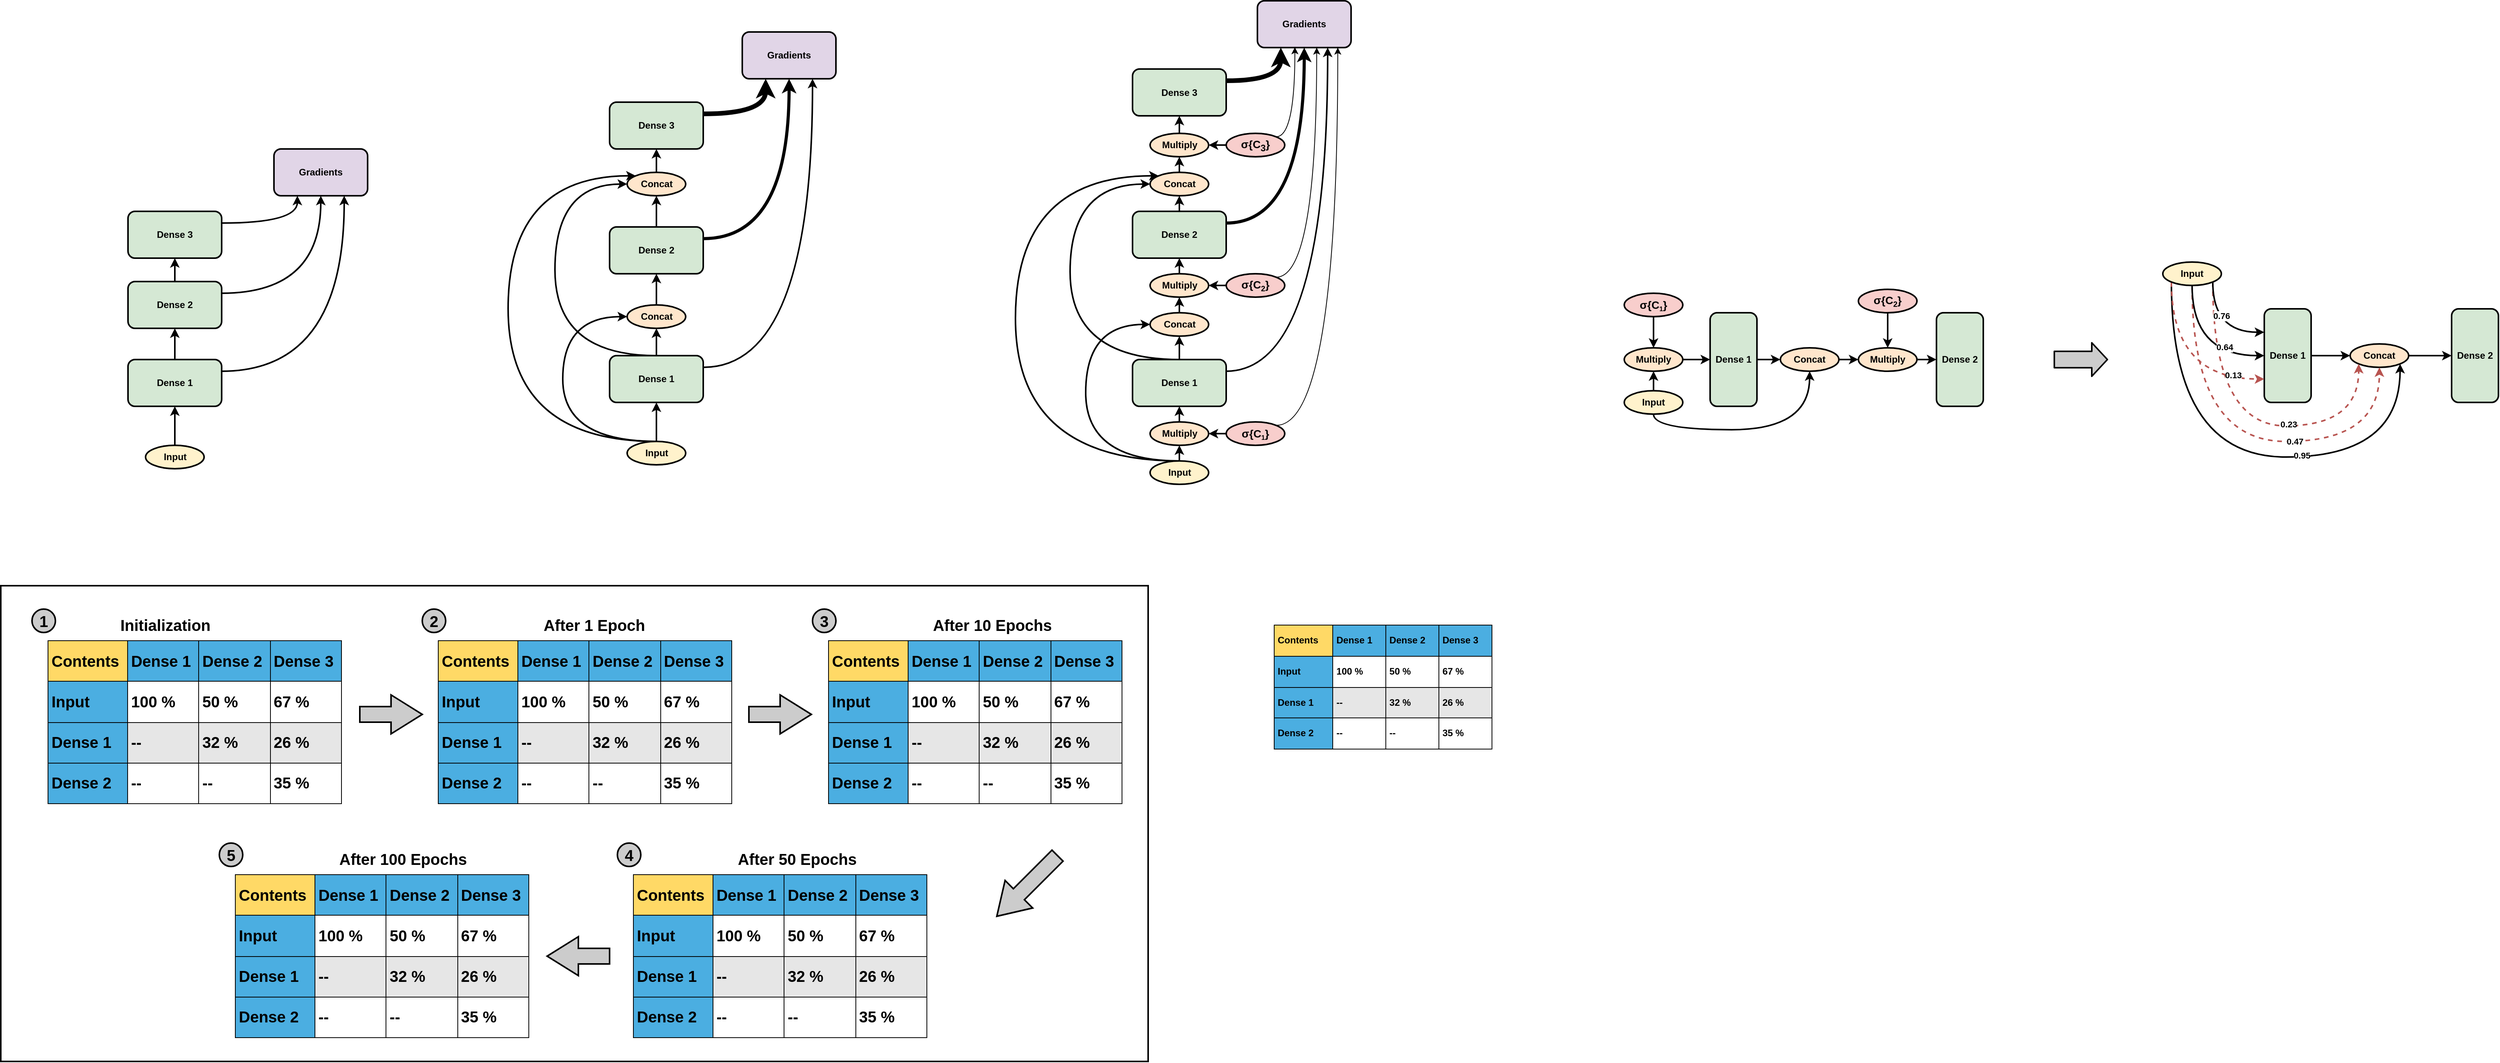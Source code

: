 <mxfile version="13.0.7" type="device"><diagram id="Zu1t4fiZo2HvuZtAeXP5" name="Page-1"><mxGraphModel dx="1426" dy="1963" grid="1" gridSize="10" guides="1" tooltips="1" connect="1" arrows="1" fold="1" page="1" pageScale="1" pageWidth="850" pageHeight="1100" math="0" shadow="0"><root><mxCell id="0"/><mxCell id="1" parent="0"/><mxCell id="BNvFCpqAx2rPoh1holLe-113" value="" style="rounded=0;whiteSpace=wrap;html=1;shadow=0;comic=0;strokeColor=#000000;strokeWidth=2;fillColor=none;" parent="1" vertex="1"><mxGeometry x="120" y="670" width="1470" height="610" as="geometry"/></mxCell><mxCell id="BNvFCpqAx2rPoh1holLe-117" value="" style="rounded=0;whiteSpace=wrap;html=1;shadow=0;comic=0;strokeColor=#FFFFFF;strokeWidth=2;fillColor=none;" parent="1" vertex="1"><mxGeometry x="1740" y="710" width="300" height="180" as="geometry"/></mxCell><mxCell id="BNvFCpqAx2rPoh1holLe-5" style="edgeStyle=orthogonalEdgeStyle;rounded=0;orthogonalLoop=1;jettySize=auto;html=1;exitX=0.5;exitY=0;exitDx=0;exitDy=0;entryX=0.5;entryY=1;entryDx=0;entryDy=0;fontStyle=1;strokeColor=#000000;strokeWidth=2;" parent="1" source="BNvFCpqAx2rPoh1holLe-1" target="BNvFCpqAx2rPoh1holLe-2" edge="1"><mxGeometry relative="1" as="geometry"/></mxCell><mxCell id="BNvFCpqAx2rPoh1holLe-1" value="Input" style="ellipse;whiteSpace=wrap;html=1;fillColor=#fff2cc;strokeColor=#000000;fontStyle=1;strokeWidth=2;" parent="1" vertex="1"><mxGeometry x="305.5" y="490" width="75" height="30" as="geometry"/></mxCell><mxCell id="BNvFCpqAx2rPoh1holLe-6" style="edgeStyle=orthogonalEdgeStyle;rounded=0;orthogonalLoop=1;jettySize=auto;html=1;exitX=0.5;exitY=0;exitDx=0;exitDy=0;fontStyle=1;strokeColor=#000000;strokeWidth=2;" parent="1" source="BNvFCpqAx2rPoh1holLe-2" target="BNvFCpqAx2rPoh1holLe-3" edge="1"><mxGeometry relative="1" as="geometry"/></mxCell><mxCell id="BNvFCpqAx2rPoh1holLe-9" style="edgeStyle=orthogonalEdgeStyle;rounded=0;orthogonalLoop=1;jettySize=auto;html=1;exitX=1;exitY=0.25;exitDx=0;exitDy=0;entryX=0.75;entryY=1;entryDx=0;entryDy=0;strokeColor=#000000;strokeWidth=2;curved=1;" parent="1" source="BNvFCpqAx2rPoh1holLe-2" target="BNvFCpqAx2rPoh1holLe-8" edge="1"><mxGeometry relative="1" as="geometry"/></mxCell><mxCell id="BNvFCpqAx2rPoh1holLe-2" value="Dense 1" style="rounded=1;whiteSpace=wrap;html=1;fillColor=#d5e8d4;strokeColor=#000000;fontStyle=1;strokeWidth=2;" parent="1" vertex="1"><mxGeometry x="283" y="380" width="120" height="60" as="geometry"/></mxCell><mxCell id="BNvFCpqAx2rPoh1holLe-7" style="edgeStyle=orthogonalEdgeStyle;rounded=0;orthogonalLoop=1;jettySize=auto;html=1;exitX=0.5;exitY=0;exitDx=0;exitDy=0;entryX=0.5;entryY=1;entryDx=0;entryDy=0;fontStyle=1;strokeColor=#000000;strokeWidth=2;" parent="1" source="BNvFCpqAx2rPoh1holLe-3" target="BNvFCpqAx2rPoh1holLe-4" edge="1"><mxGeometry relative="1" as="geometry"/></mxCell><mxCell id="BNvFCpqAx2rPoh1holLe-10" style="edgeStyle=orthogonalEdgeStyle;curved=1;rounded=0;orthogonalLoop=1;jettySize=auto;html=1;exitX=1;exitY=0.25;exitDx=0;exitDy=0;entryX=0.5;entryY=1;entryDx=0;entryDy=0;strokeColor=#000000;strokeWidth=2;" parent="1" source="BNvFCpqAx2rPoh1holLe-3" target="BNvFCpqAx2rPoh1holLe-8" edge="1"><mxGeometry relative="1" as="geometry"/></mxCell><mxCell id="BNvFCpqAx2rPoh1holLe-3" value="Dense 2" style="rounded=1;whiteSpace=wrap;html=1;fillColor=#d5e8d4;strokeColor=#000000;fontStyle=1;strokeWidth=2;" parent="1" vertex="1"><mxGeometry x="283" y="280" width="120" height="60" as="geometry"/></mxCell><mxCell id="BNvFCpqAx2rPoh1holLe-11" style="edgeStyle=orthogonalEdgeStyle;curved=1;rounded=0;orthogonalLoop=1;jettySize=auto;html=1;exitX=1;exitY=0.25;exitDx=0;exitDy=0;entryX=0.25;entryY=1;entryDx=0;entryDy=0;strokeColor=#000000;strokeWidth=2;" parent="1" source="BNvFCpqAx2rPoh1holLe-4" target="BNvFCpqAx2rPoh1holLe-8" edge="1"><mxGeometry relative="1" as="geometry"/></mxCell><mxCell id="BNvFCpqAx2rPoh1holLe-4" value="Dense 3" style="rounded=1;whiteSpace=wrap;html=1;fillColor=#d5e8d4;strokeColor=#000000;fontStyle=1;strokeWidth=2;" parent="1" vertex="1"><mxGeometry x="283" y="190" width="120" height="60" as="geometry"/></mxCell><mxCell id="BNvFCpqAx2rPoh1holLe-8" value="Gradients" style="rounded=1;whiteSpace=wrap;html=1;strokeColor=#000000;strokeWidth=2;fontStyle=1;fillColor=#e1d5e7;" parent="1" vertex="1"><mxGeometry x="470" y="110" width="120" height="60" as="geometry"/></mxCell><mxCell id="BNvFCpqAx2rPoh1holLe-12" style="edgeStyle=orthogonalEdgeStyle;rounded=0;orthogonalLoop=1;jettySize=auto;html=1;exitX=0.5;exitY=0;exitDx=0;exitDy=0;entryX=0.5;entryY=1;entryDx=0;entryDy=0;fontStyle=1;strokeColor=#000000;strokeWidth=2;" parent="1" source="BNvFCpqAx2rPoh1holLe-13" target="BNvFCpqAx2rPoh1holLe-16" edge="1"><mxGeometry relative="1" as="geometry"/></mxCell><mxCell id="BNvFCpqAx2rPoh1holLe-26" style="edgeStyle=orthogonalEdgeStyle;curved=1;rounded=0;orthogonalLoop=1;jettySize=auto;html=1;exitX=0.5;exitY=0;exitDx=0;exitDy=0;entryX=0;entryY=0.5;entryDx=0;entryDy=0;strokeColor=#000000;strokeWidth=2;" parent="1" source="BNvFCpqAx2rPoh1holLe-13" target="BNvFCpqAx2rPoh1holLe-23" edge="1"><mxGeometry relative="1" as="geometry"><Array as="points"><mxPoint x="840" y="485"/><mxPoint x="840" y="325"/></Array></mxGeometry></mxCell><mxCell id="BNvFCpqAx2rPoh1holLe-31" style="edgeStyle=orthogonalEdgeStyle;rounded=0;orthogonalLoop=1;jettySize=auto;html=1;exitX=0.5;exitY=0;exitDx=0;exitDy=0;entryX=0;entryY=0;entryDx=0;entryDy=0;strokeColor=#000000;strokeWidth=2;curved=1;" parent="1" source="BNvFCpqAx2rPoh1holLe-13" target="BNvFCpqAx2rPoh1holLe-29" edge="1"><mxGeometry relative="1" as="geometry"><Array as="points"><mxPoint x="770" y="485"/><mxPoint x="770" y="144"/></Array></mxGeometry></mxCell><mxCell id="BNvFCpqAx2rPoh1holLe-13" value="Input" style="ellipse;whiteSpace=wrap;html=1;fillColor=#fff2cc;strokeColor=#000000;fontStyle=1;strokeWidth=2;" parent="1" vertex="1"><mxGeometry x="922.5" y="485" width="75" height="30" as="geometry"/></mxCell><mxCell id="BNvFCpqAx2rPoh1holLe-15" style="edgeStyle=orthogonalEdgeStyle;rounded=0;orthogonalLoop=1;jettySize=auto;html=1;exitX=1;exitY=0.25;exitDx=0;exitDy=0;entryX=0.75;entryY=1;entryDx=0;entryDy=0;strokeColor=#000000;strokeWidth=2;curved=1;" parent="1" source="BNvFCpqAx2rPoh1holLe-16" target="BNvFCpqAx2rPoh1holLe-22" edge="1"><mxGeometry relative="1" as="geometry"/></mxCell><mxCell id="BNvFCpqAx2rPoh1holLe-27" style="edgeStyle=none;rounded=0;orthogonalLoop=1;jettySize=auto;html=1;exitX=0.5;exitY=0;exitDx=0;exitDy=0;entryX=0.5;entryY=1;entryDx=0;entryDy=0;strokeColor=#000000;strokeWidth=2;" parent="1" source="BNvFCpqAx2rPoh1holLe-16" target="BNvFCpqAx2rPoh1holLe-23" edge="1"><mxGeometry relative="1" as="geometry"/></mxCell><mxCell id="BNvFCpqAx2rPoh1holLe-32" style="edgeStyle=orthogonalEdgeStyle;curved=1;rounded=0;orthogonalLoop=1;jettySize=auto;html=1;exitX=0.5;exitY=0;exitDx=0;exitDy=0;entryX=0;entryY=0.5;entryDx=0;entryDy=0;strokeColor=#000000;strokeWidth=2;" parent="1" source="BNvFCpqAx2rPoh1holLe-16" target="BNvFCpqAx2rPoh1holLe-29" edge="1"><mxGeometry relative="1" as="geometry"><Array as="points"><mxPoint x="830" y="375"/><mxPoint x="830" y="155"/></Array></mxGeometry></mxCell><mxCell id="BNvFCpqAx2rPoh1holLe-16" value="Dense 1" style="rounded=1;whiteSpace=wrap;html=1;fillColor=#d5e8d4;strokeColor=#000000;fontStyle=1;strokeWidth=2;" parent="1" vertex="1"><mxGeometry x="900" y="375" width="120" height="60" as="geometry"/></mxCell><mxCell id="BNvFCpqAx2rPoh1holLe-18" style="edgeStyle=orthogonalEdgeStyle;curved=1;rounded=0;orthogonalLoop=1;jettySize=auto;html=1;exitX=1;exitY=0.25;exitDx=0;exitDy=0;entryX=0.5;entryY=1;entryDx=0;entryDy=0;strokeColor=#000000;strokeWidth=4;" parent="1" source="BNvFCpqAx2rPoh1holLe-19" target="BNvFCpqAx2rPoh1holLe-22" edge="1"><mxGeometry relative="1" as="geometry"/></mxCell><mxCell id="BNvFCpqAx2rPoh1holLe-33" style="edgeStyle=orthogonalEdgeStyle;curved=1;rounded=0;orthogonalLoop=1;jettySize=auto;html=1;exitX=0.5;exitY=0;exitDx=0;exitDy=0;entryX=0.5;entryY=1;entryDx=0;entryDy=0;strokeColor=#000000;strokeWidth=2;" parent="1" source="BNvFCpqAx2rPoh1holLe-19" target="BNvFCpqAx2rPoh1holLe-29" edge="1"><mxGeometry relative="1" as="geometry"/></mxCell><mxCell id="BNvFCpqAx2rPoh1holLe-19" value="Dense 2" style="rounded=1;whiteSpace=wrap;html=1;fillColor=#d5e8d4;strokeColor=#000000;fontStyle=1;strokeWidth=2;" parent="1" vertex="1"><mxGeometry x="900" y="210" width="120" height="60" as="geometry"/></mxCell><mxCell id="BNvFCpqAx2rPoh1holLe-20" style="edgeStyle=orthogonalEdgeStyle;curved=1;rounded=0;orthogonalLoop=1;jettySize=auto;html=1;exitX=1;exitY=0.25;exitDx=0;exitDy=0;entryX=0.25;entryY=1;entryDx=0;entryDy=0;strokeColor=#000000;strokeWidth=6;" parent="1" source="BNvFCpqAx2rPoh1holLe-21" target="BNvFCpqAx2rPoh1holLe-22" edge="1"><mxGeometry relative="1" as="geometry"><Array as="points"><mxPoint x="1100" y="65"/></Array></mxGeometry></mxCell><mxCell id="BNvFCpqAx2rPoh1holLe-21" value="Dense 3" style="rounded=1;whiteSpace=wrap;html=1;fillColor=#d5e8d4;strokeColor=#000000;fontStyle=1;strokeWidth=2;" parent="1" vertex="1"><mxGeometry x="900" y="50" width="120" height="60" as="geometry"/></mxCell><mxCell id="BNvFCpqAx2rPoh1holLe-22" value="Gradients" style="rounded=1;whiteSpace=wrap;html=1;strokeColor=#000000;strokeWidth=2;fontStyle=1;fillColor=#e1d5e7;" parent="1" vertex="1"><mxGeometry x="1070" y="-40" width="120" height="60" as="geometry"/></mxCell><mxCell id="BNvFCpqAx2rPoh1holLe-28" style="edgeStyle=none;rounded=0;orthogonalLoop=1;jettySize=auto;html=1;exitX=0.5;exitY=0;exitDx=0;exitDy=0;strokeColor=#000000;strokeWidth=2;" parent="1" source="BNvFCpqAx2rPoh1holLe-23" target="BNvFCpqAx2rPoh1holLe-19" edge="1"><mxGeometry relative="1" as="geometry"/></mxCell><mxCell id="BNvFCpqAx2rPoh1holLe-23" value="Concat" style="ellipse;whiteSpace=wrap;html=1;fillColor=#ffe6cc;strokeColor=#000000;fontStyle=1;strokeWidth=2;" parent="1" vertex="1"><mxGeometry x="922.5" y="310" width="75" height="30" as="geometry"/></mxCell><mxCell id="BNvFCpqAx2rPoh1holLe-34" style="edgeStyle=orthogonalEdgeStyle;curved=1;rounded=0;orthogonalLoop=1;jettySize=auto;html=1;exitX=0.5;exitY=0;exitDx=0;exitDy=0;entryX=0.5;entryY=1;entryDx=0;entryDy=0;strokeColor=#000000;strokeWidth=2;" parent="1" source="BNvFCpqAx2rPoh1holLe-29" target="BNvFCpqAx2rPoh1holLe-21" edge="1"><mxGeometry relative="1" as="geometry"/></mxCell><mxCell id="BNvFCpqAx2rPoh1holLe-29" value="Concat" style="ellipse;whiteSpace=wrap;html=1;fillColor=#ffe6cc;strokeColor=#000000;fontStyle=1;strokeWidth=2;" parent="1" vertex="1"><mxGeometry x="922.5" y="140" width="75" height="30" as="geometry"/></mxCell><mxCell id="BNvFCpqAx2rPoh1holLe-80" style="edgeStyle=orthogonalEdgeStyle;curved=1;rounded=0;orthogonalLoop=1;jettySize=auto;html=1;exitX=0.5;exitY=0;exitDx=0;exitDy=0;entryX=0;entryY=0.5;entryDx=0;entryDy=0;strokeColor=#000000;strokeWidth=2;" parent="1" source="BNvFCpqAx2rPoh1holLe-38" target="BNvFCpqAx2rPoh1holLe-50" edge="1"><mxGeometry relative="1" as="geometry"><Array as="points"><mxPoint x="1510" y="510"/><mxPoint x="1510" y="335"/></Array></mxGeometry></mxCell><mxCell id="BNvFCpqAx2rPoh1holLe-81" style="edgeStyle=orthogonalEdgeStyle;curved=1;rounded=0;orthogonalLoop=1;jettySize=auto;html=1;exitX=0.5;exitY=0;exitDx=0;exitDy=0;entryX=0;entryY=0;entryDx=0;entryDy=0;strokeColor=#000000;strokeWidth=2;" parent="1" source="BNvFCpqAx2rPoh1holLe-38" target="BNvFCpqAx2rPoh1holLe-52" edge="1"><mxGeometry relative="1" as="geometry"><Array as="points"><mxPoint x="1420" y="510"/><mxPoint x="1420" y="144"/></Array></mxGeometry></mxCell><mxCell id="BNvFCpqAx2rPoh1holLe-86" style="edgeStyle=orthogonalEdgeStyle;curved=1;rounded=0;orthogonalLoop=1;jettySize=auto;html=1;exitX=0.5;exitY=0;exitDx=0;exitDy=0;entryX=0.5;entryY=1;entryDx=0;entryDy=0;strokeColor=#000000;strokeWidth=2;" parent="1" source="BNvFCpqAx2rPoh1holLe-38" target="BNvFCpqAx2rPoh1holLe-84" edge="1"><mxGeometry relative="1" as="geometry"/></mxCell><mxCell id="BNvFCpqAx2rPoh1holLe-38" value="Input" style="ellipse;whiteSpace=wrap;html=1;fillColor=#fff2cc;strokeColor=#000000;fontStyle=1;strokeWidth=2;" parent="1" vertex="1"><mxGeometry x="1592.5" y="510" width="75" height="30" as="geometry"/></mxCell><mxCell id="BNvFCpqAx2rPoh1holLe-39" style="edgeStyle=orthogonalEdgeStyle;rounded=0;orthogonalLoop=1;jettySize=auto;html=1;exitX=1;exitY=0.25;exitDx=0;exitDy=0;entryX=0.75;entryY=1;entryDx=0;entryDy=0;strokeColor=#000000;strokeWidth=2;curved=1;" parent="1" source="BNvFCpqAx2rPoh1holLe-42" target="BNvFCpqAx2rPoh1holLe-48" edge="1"><mxGeometry relative="1" as="geometry"/></mxCell><mxCell id="BNvFCpqAx2rPoh1holLe-40" style="edgeStyle=none;rounded=0;orthogonalLoop=1;jettySize=auto;html=1;exitX=0.5;exitY=0;exitDx=0;exitDy=0;entryX=0.5;entryY=1;entryDx=0;entryDy=0;strokeColor=#000000;strokeWidth=2;" parent="1" source="BNvFCpqAx2rPoh1holLe-42" target="BNvFCpqAx2rPoh1holLe-50" edge="1"><mxGeometry relative="1" as="geometry"/></mxCell><mxCell id="BNvFCpqAx2rPoh1holLe-79" style="edgeStyle=orthogonalEdgeStyle;curved=1;rounded=0;orthogonalLoop=1;jettySize=auto;html=1;exitX=0.5;exitY=0;exitDx=0;exitDy=0;entryX=0;entryY=0.5;entryDx=0;entryDy=0;strokeColor=#000000;strokeWidth=2;" parent="1" source="BNvFCpqAx2rPoh1holLe-42" target="BNvFCpqAx2rPoh1holLe-52" edge="1"><mxGeometry relative="1" as="geometry"><Array as="points"><mxPoint x="1490" y="380"/><mxPoint x="1490" y="155"/></Array></mxGeometry></mxCell><mxCell id="BNvFCpqAx2rPoh1holLe-42" value="Dense 1" style="rounded=1;whiteSpace=wrap;html=1;fillColor=#d5e8d4;strokeColor=#000000;fontStyle=1;strokeWidth=2;" parent="1" vertex="1"><mxGeometry x="1570" y="380" width="120" height="60" as="geometry"/></mxCell><mxCell id="BNvFCpqAx2rPoh1holLe-43" style="edgeStyle=orthogonalEdgeStyle;curved=1;rounded=0;orthogonalLoop=1;jettySize=auto;html=1;exitX=1;exitY=0.25;exitDx=0;exitDy=0;entryX=0.5;entryY=1;entryDx=0;entryDy=0;strokeColor=#000000;strokeWidth=4;" parent="1" source="BNvFCpqAx2rPoh1holLe-45" target="BNvFCpqAx2rPoh1holLe-48" edge="1"><mxGeometry relative="1" as="geometry"/></mxCell><mxCell id="BNvFCpqAx2rPoh1holLe-44" style="edgeStyle=orthogonalEdgeStyle;curved=1;rounded=0;orthogonalLoop=1;jettySize=auto;html=1;exitX=0.5;exitY=0;exitDx=0;exitDy=0;entryX=0.5;entryY=1;entryDx=0;entryDy=0;strokeColor=#000000;strokeWidth=2;" parent="1" source="BNvFCpqAx2rPoh1holLe-45" target="BNvFCpqAx2rPoh1holLe-52" edge="1"><mxGeometry relative="1" as="geometry"/></mxCell><mxCell id="BNvFCpqAx2rPoh1holLe-45" value="Dense 2" style="rounded=1;whiteSpace=wrap;html=1;fillColor=#d5e8d4;strokeColor=#000000;fontStyle=1;strokeWidth=2;" parent="1" vertex="1"><mxGeometry x="1570" y="190" width="120" height="60" as="geometry"/></mxCell><mxCell id="BNvFCpqAx2rPoh1holLe-46" style="edgeStyle=orthogonalEdgeStyle;curved=1;rounded=0;orthogonalLoop=1;jettySize=auto;html=1;exitX=1;exitY=0.25;exitDx=0;exitDy=0;entryX=0.25;entryY=1;entryDx=0;entryDy=0;strokeColor=#000000;strokeWidth=6;" parent="1" source="BNvFCpqAx2rPoh1holLe-47" target="BNvFCpqAx2rPoh1holLe-48" edge="1"><mxGeometry relative="1" as="geometry"/></mxCell><mxCell id="BNvFCpqAx2rPoh1holLe-47" value="Dense 3" style="rounded=1;whiteSpace=wrap;html=1;fillColor=#d5e8d4;strokeColor=#000000;fontStyle=1;strokeWidth=2;" parent="1" vertex="1"><mxGeometry x="1570" y="7.5" width="120" height="60" as="geometry"/></mxCell><mxCell id="BNvFCpqAx2rPoh1holLe-48" value="Gradients" style="rounded=1;whiteSpace=wrap;html=1;strokeColor=#000000;strokeWidth=2;fontStyle=1;fillColor=#e1d5e7;" parent="1" vertex="1"><mxGeometry x="1730" y="-80" width="120" height="60" as="geometry"/></mxCell><mxCell id="BNvFCpqAx2rPoh1holLe-78" style="edgeStyle=orthogonalEdgeStyle;curved=1;rounded=0;orthogonalLoop=1;jettySize=auto;html=1;exitX=0.5;exitY=0;exitDx=0;exitDy=0;entryX=0.5;entryY=1;entryDx=0;entryDy=0;strokeColor=#000000;strokeWidth=2;" parent="1" source="BNvFCpqAx2rPoh1holLe-50" target="BNvFCpqAx2rPoh1holLe-76" edge="1"><mxGeometry relative="1" as="geometry"/></mxCell><mxCell id="BNvFCpqAx2rPoh1holLe-50" value="Concat" style="ellipse;whiteSpace=wrap;html=1;fillColor=#ffe6cc;strokeColor=#000000;fontStyle=1;strokeWidth=2;" parent="1" vertex="1"><mxGeometry x="1592.5" y="320" width="75" height="30" as="geometry"/></mxCell><mxCell id="BNvFCpqAx2rPoh1holLe-70" style="edgeStyle=orthogonalEdgeStyle;curved=1;rounded=0;orthogonalLoop=1;jettySize=auto;html=1;exitX=0.5;exitY=0;exitDx=0;exitDy=0;entryX=0.5;entryY=1;entryDx=0;entryDy=0;strokeColor=#000000;strokeWidth=2;" parent="1" source="BNvFCpqAx2rPoh1holLe-52" target="BNvFCpqAx2rPoh1holLe-69" edge="1"><mxGeometry relative="1" as="geometry"/></mxCell><mxCell id="BNvFCpqAx2rPoh1holLe-52" value="Concat" style="ellipse;whiteSpace=wrap;html=1;fillColor=#ffe6cc;strokeColor=#000000;fontStyle=1;strokeWidth=2;" parent="1" vertex="1"><mxGeometry x="1592.5" y="140" width="75" height="30" as="geometry"/></mxCell><mxCell id="BNvFCpqAx2rPoh1holLe-71" style="edgeStyle=orthogonalEdgeStyle;curved=1;rounded=0;orthogonalLoop=1;jettySize=auto;html=1;exitX=0;exitY=0.5;exitDx=0;exitDy=0;entryX=1;entryY=0.5;entryDx=0;entryDy=0;strokeColor=#000000;strokeWidth=2;" parent="1" source="BNvFCpqAx2rPoh1holLe-68" target="BNvFCpqAx2rPoh1holLe-69" edge="1"><mxGeometry relative="1" as="geometry"/></mxCell><mxCell id="BNvFCpqAx2rPoh1holLe-72" style="edgeStyle=orthogonalEdgeStyle;curved=1;rounded=0;orthogonalLoop=1;jettySize=auto;html=1;exitX=1;exitY=0;exitDx=0;exitDy=0;entryX=0.4;entryY=0.992;entryDx=0;entryDy=0;entryPerimeter=0;strokeColor=#000000;strokeWidth=1;" parent="1" source="BNvFCpqAx2rPoh1holLe-68" target="BNvFCpqAx2rPoh1holLe-48" edge="1"><mxGeometry relative="1" as="geometry"><Array as="points"><mxPoint x="1778" y="94"/></Array></mxGeometry></mxCell><mxCell id="BNvFCpqAx2rPoh1holLe-68" value="&lt;b style=&quot;font-family: sans-serif ; font-size: 14px&quot;&gt;σ{C&lt;sub&gt;3&lt;/sub&gt;}&lt;/b&gt;" style="ellipse;whiteSpace=wrap;html=1;fillColor=#f8cecc;strokeColor=#000000;fontStyle=1;strokeWidth=2;" parent="1" vertex="1"><mxGeometry x="1690" y="90" width="75" height="30" as="geometry"/></mxCell><mxCell id="BNvFCpqAx2rPoh1holLe-73" style="edgeStyle=orthogonalEdgeStyle;curved=1;rounded=0;orthogonalLoop=1;jettySize=auto;html=1;exitX=0.5;exitY=0;exitDx=0;exitDy=0;strokeColor=#000000;strokeWidth=2;" parent="1" source="BNvFCpqAx2rPoh1holLe-69" target="BNvFCpqAx2rPoh1holLe-47" edge="1"><mxGeometry relative="1" as="geometry"/></mxCell><mxCell id="BNvFCpqAx2rPoh1holLe-69" value="Multiply" style="ellipse;whiteSpace=wrap;html=1;fillColor=#ffe6cc;strokeColor=#000000;fontStyle=1;strokeWidth=2;" parent="1" vertex="1"><mxGeometry x="1592.5" y="90" width="75" height="30" as="geometry"/></mxCell><mxCell id="BNvFCpqAx2rPoh1holLe-74" style="edgeStyle=orthogonalEdgeStyle;curved=1;rounded=0;orthogonalLoop=1;jettySize=auto;html=1;exitX=0;exitY=0.5;exitDx=0;exitDy=0;entryX=1;entryY=0.5;entryDx=0;entryDy=0;strokeColor=#000000;strokeWidth=2;" parent="1" source="BNvFCpqAx2rPoh1holLe-75" target="BNvFCpqAx2rPoh1holLe-76" edge="1"><mxGeometry relative="1" as="geometry"/></mxCell><mxCell id="BNvFCpqAx2rPoh1holLe-90" style="edgeStyle=orthogonalEdgeStyle;curved=1;rounded=0;orthogonalLoop=1;jettySize=auto;html=1;exitX=1;exitY=0;exitDx=0;exitDy=0;entryX=0.633;entryY=1;entryDx=0;entryDy=0;entryPerimeter=0;strokeColor=#000000;strokeWidth=1;" parent="1" source="BNvFCpqAx2rPoh1holLe-75" target="BNvFCpqAx2rPoh1holLe-48" edge="1"><mxGeometry relative="1" as="geometry"><Array as="points"><mxPoint x="1806" y="274"/></Array></mxGeometry></mxCell><mxCell id="BNvFCpqAx2rPoh1holLe-75" value="&lt;b style=&quot;font-family: sans-serif ; font-size: 14px&quot;&gt;σ{C&lt;/b&gt;&lt;b style=&quot;font-family: sans-serif ; font-size: 11.667px&quot;&gt;&lt;sub&gt;2&lt;/sub&gt;&lt;/b&gt;&lt;b style=&quot;font-family: sans-serif&quot;&gt;&lt;span style=&quot;font-size: 14px&quot;&gt;}&lt;/span&gt;&lt;/b&gt;" style="ellipse;whiteSpace=wrap;html=1;fillColor=#f8cecc;strokeColor=#000000;fontStyle=1;strokeWidth=2;" parent="1" vertex="1"><mxGeometry x="1690" y="270" width="75" height="30" as="geometry"/></mxCell><mxCell id="BNvFCpqAx2rPoh1holLe-77" style="edgeStyle=orthogonalEdgeStyle;curved=1;rounded=0;orthogonalLoop=1;jettySize=auto;html=1;exitX=0.5;exitY=0;exitDx=0;exitDy=0;entryX=0.5;entryY=1;entryDx=0;entryDy=0;strokeColor=#000000;strokeWidth=2;" parent="1" source="BNvFCpqAx2rPoh1holLe-76" target="BNvFCpqAx2rPoh1holLe-45" edge="1"><mxGeometry relative="1" as="geometry"/></mxCell><mxCell id="BNvFCpqAx2rPoh1holLe-76" value="Multiply" style="ellipse;whiteSpace=wrap;html=1;fillColor=#ffe6cc;strokeColor=#000000;fontStyle=1;strokeWidth=2;" parent="1" vertex="1"><mxGeometry x="1592.5" y="270" width="75" height="30" as="geometry"/></mxCell><mxCell id="BNvFCpqAx2rPoh1holLe-85" style="edgeStyle=orthogonalEdgeStyle;curved=1;rounded=0;orthogonalLoop=1;jettySize=auto;html=1;exitX=0;exitY=0.5;exitDx=0;exitDy=0;entryX=1;entryY=0.5;entryDx=0;entryDy=0;strokeColor=#000000;strokeWidth=2;" parent="1" source="BNvFCpqAx2rPoh1holLe-83" target="BNvFCpqAx2rPoh1holLe-84" edge="1"><mxGeometry relative="1" as="geometry"/></mxCell><mxCell id="BNvFCpqAx2rPoh1holLe-89" style="edgeStyle=orthogonalEdgeStyle;curved=1;rounded=0;orthogonalLoop=1;jettySize=auto;html=1;exitX=1;exitY=0;exitDx=0;exitDy=0;entryX=0.858;entryY=1;entryDx=0;entryDy=0;entryPerimeter=0;strokeColor=#000000;strokeWidth=1;" parent="1" source="BNvFCpqAx2rPoh1holLe-83" target="BNvFCpqAx2rPoh1holLe-48" edge="1"><mxGeometry relative="1" as="geometry"><Array as="points"><mxPoint x="1833" y="464"/></Array></mxGeometry></mxCell><mxCell id="BNvFCpqAx2rPoh1holLe-83" value="&lt;b style=&quot;font-family: sans-serif ; font-size: 14px&quot;&gt;σ{C&lt;/b&gt;&lt;b style=&quot;font-family: sans-serif&quot;&gt;&lt;font size=&quot;1&quot;&gt;&lt;sub&gt;1&lt;/sub&gt;&lt;/font&gt;&lt;/b&gt;&lt;b style=&quot;font-family: sans-serif&quot;&gt;&lt;span style=&quot;font-size: 14px&quot;&gt;}&lt;/span&gt;&lt;/b&gt;" style="ellipse;whiteSpace=wrap;html=1;fillColor=#f8cecc;strokeColor=#000000;fontStyle=1;strokeWidth=2;" parent="1" vertex="1"><mxGeometry x="1690" y="460" width="75" height="30" as="geometry"/></mxCell><mxCell id="BNvFCpqAx2rPoh1holLe-87" style="edgeStyle=orthogonalEdgeStyle;curved=1;rounded=0;orthogonalLoop=1;jettySize=auto;html=1;exitX=0.5;exitY=0;exitDx=0;exitDy=0;entryX=0.5;entryY=1;entryDx=0;entryDy=0;strokeColor=#000000;strokeWidth=2;" parent="1" source="BNvFCpqAx2rPoh1holLe-84" target="BNvFCpqAx2rPoh1holLe-42" edge="1"><mxGeometry relative="1" as="geometry"/></mxCell><mxCell id="BNvFCpqAx2rPoh1holLe-84" value="Multiply" style="ellipse;whiteSpace=wrap;html=1;fillColor=#ffe6cc;strokeColor=#000000;fontStyle=1;strokeWidth=2;" parent="1" vertex="1"><mxGeometry x="1592.5" y="460" width="75" height="30" as="geometry"/></mxCell><mxCell id="BNvFCpqAx2rPoh1holLe-93" value="&lt;b style=&quot;font-size: 20px;&quot;&gt;1&lt;/b&gt;" style="ellipse;whiteSpace=wrap;html=1;aspect=fixed;rounded=1;shadow=0;comic=0;strokeColor=#000000;strokeWidth=2;fillColor=#CCCCCC;fontSize=20;" parent="1" vertex="1"><mxGeometry x="160" y="700" width="30" height="30" as="geometry"/></mxCell><mxCell id="BNvFCpqAx2rPoh1holLe-94" value="&lt;b style=&quot;font-size: 20px;&quot;&gt;Initialization&lt;/b&gt;" style="text;html=1;strokeColor=none;fillColor=none;align=center;verticalAlign=middle;whiteSpace=wrap;rounded=0;shadow=0;comic=0;fontSize=20;" parent="1" vertex="1"><mxGeometry x="311" y="710" width="40" height="20" as="geometry"/></mxCell><mxCell id="BNvFCpqAx2rPoh1holLe-114" value="&lt;table border=&quot;1&quot; width=&quot;100%&quot; cellpadding=&quot;4&quot; style=&quot;width: 100% ; height: 100% ; border-collapse: collapse ; border: 1px solid rgb(0 , 0 , 0)&quot;&gt;&lt;tbody&gt;&lt;tr style=&quot;background-color: rgb(167 , 201 , 66) ; color: rgb(255 , 255 , 255)&quot;&gt;&lt;th align=&quot;left&quot; style=&quot;background-color: rgb(255 , 217 , 102) ; border-collapse: collapse&quot;&gt;&lt;font color=&quot;#000000&quot;&gt;Contents&lt;/font&gt;&lt;/th&gt;&lt;th align=&quot;left&quot; style=&quot;background-color: rgb(75 , 174 , 225) ; border-collapse: collapse&quot;&gt;&lt;font color=&quot;#000000&quot;&gt;Dense 1&lt;/font&gt;&lt;/th&gt;&lt;th align=&quot;left&quot; style=&quot;background-color: rgb(75 , 174 , 225) ; border-collapse: collapse&quot;&gt;&lt;font color=&quot;#000000&quot;&gt;Dense 2&lt;/font&gt;&lt;/th&gt;&lt;td style=&quot;background-color: rgb(75 , 174 , 225)&quot;&gt;&lt;font color=&quot;#000000&quot;&gt;Dense 3&lt;/font&gt;&lt;/td&gt;&lt;/tr&gt;&lt;tr&gt;&lt;td style=&quot;background-color: rgb(75 , 174 , 225)&quot;&gt;Input&lt;/td&gt;&lt;td&gt;100 %&lt;/td&gt;&lt;td&gt;50 %&lt;/td&gt;&lt;td&gt;67 %&lt;/td&gt;&lt;/tr&gt;&lt;tr style=&quot;background-color: rgb(234 , 242 , 211)&quot;&gt;&lt;td style=&quot;border: 1px solid rgb(0 , 0 , 0) ; border-collapse: collapse ; background-color: rgb(75 , 174 , 225)&quot;&gt;Dense 1&lt;/td&gt;&lt;td style=&quot;background-color: rgb(230 , 230 , 230)&quot;&gt;--&lt;/td&gt;&lt;td style=&quot;background-color: rgb(230 , 230 , 230)&quot;&gt;32 %&lt;/td&gt;&lt;td style=&quot;background-color: rgb(230 , 230 , 230)&quot;&gt;26 %&lt;/td&gt;&lt;/tr&gt;&lt;tr&gt;&lt;td style=&quot;background-color: rgb(75 , 174 , 225)&quot;&gt;Dense 2&lt;/td&gt;&lt;td&gt;--&lt;/td&gt;&lt;td&gt;--&lt;/td&gt;&lt;td&gt;35 %&lt;/td&gt;&lt;/tr&gt;&lt;/tbody&gt;&lt;/table&gt;" style="text;html=1;overflow=fill;rounded=0;fontStyle=1;shadow=0;arcSize=0;comic=0;perimeterSpacing=6;rotation=0;" parent="1" vertex="1"><mxGeometry x="1751" y="720" width="280" height="160" as="geometry"/></mxCell><mxCell id="BNvFCpqAx2rPoh1holLe-135" style="edgeStyle=orthogonalEdgeStyle;curved=1;rounded=0;orthogonalLoop=1;jettySize=auto;html=1;exitX=0.5;exitY=0;exitDx=0;exitDy=0;entryX=0;entryY=0.5;entryDx=0;entryDy=0;strokeColor=#000000;strokeWidth=2;fillColor=#CCCCCC;" parent="1" source="BNvFCpqAx2rPoh1holLe-119" target="BNvFCpqAx2rPoh1holLe-131" edge="1"><mxGeometry relative="1" as="geometry"/></mxCell><mxCell id="BNvFCpqAx2rPoh1holLe-119" value="Dense 1" style="rounded=1;whiteSpace=wrap;html=1;fillColor=#d5e8d4;strokeColor=#000000;fontStyle=1;strokeWidth=2;direction=south;horizontal=1;textDirection=rtl;flipV=0;flipH=0;" parent="1" vertex="1"><mxGeometry x="2310" y="320" width="60" height="120" as="geometry"/></mxCell><mxCell id="BNvFCpqAx2rPoh1holLe-120" value="Dense 2" style="rounded=1;whiteSpace=wrap;html=1;fillColor=#d5e8d4;strokeColor=#000000;fontStyle=1;strokeWidth=2;direction=south;horizontal=1;textDirection=rtl;flipV=0;flipH=0;" parent="1" vertex="1"><mxGeometry x="2600" y="320" width="60" height="120" as="geometry"/></mxCell><mxCell id="BNvFCpqAx2rPoh1holLe-125" style="edgeStyle=orthogonalEdgeStyle;curved=1;rounded=0;orthogonalLoop=1;jettySize=auto;html=1;exitX=0.5;exitY=0;exitDx=0;exitDy=0;entryX=0.5;entryY=1;entryDx=0;entryDy=0;strokeColor=#000000;strokeWidth=2;" parent="1" source="BNvFCpqAx2rPoh1holLe-126" target="BNvFCpqAx2rPoh1holLe-129" edge="1"><mxGeometry relative="1" as="geometry"/></mxCell><mxCell id="BNvFCpqAx2rPoh1holLe-134" style="edgeStyle=orthogonalEdgeStyle;curved=1;rounded=0;orthogonalLoop=1;jettySize=auto;html=1;exitX=0.5;exitY=1;exitDx=0;exitDy=0;strokeColor=#000000;strokeWidth=2;fillColor=#CCCCCC;" parent="1" source="BNvFCpqAx2rPoh1holLe-126" target="BNvFCpqAx2rPoh1holLe-131" edge="1"><mxGeometry relative="1" as="geometry"/></mxCell><mxCell id="BNvFCpqAx2rPoh1holLe-126" value="Input" style="ellipse;whiteSpace=wrap;html=1;fillColor=#fff2cc;strokeColor=#000000;fontStyle=1;strokeWidth=2;" parent="1" vertex="1"><mxGeometry x="2200" y="420" width="75" height="30" as="geometry"/></mxCell><mxCell id="BNvFCpqAx2rPoh1holLe-127" style="edgeStyle=orthogonalEdgeStyle;curved=1;rounded=0;orthogonalLoop=1;jettySize=auto;html=1;exitX=0.5;exitY=1;exitDx=0;exitDy=0;strokeColor=#000000;strokeWidth=2;" parent="1" source="BNvFCpqAx2rPoh1holLe-128" target="BNvFCpqAx2rPoh1holLe-129" edge="1"><mxGeometry relative="1" as="geometry"/></mxCell><mxCell id="BNvFCpqAx2rPoh1holLe-128" value="&lt;b style=&quot;font-family: sans-serif ; font-size: 14px&quot;&gt;σ{C&lt;/b&gt;&lt;b style=&quot;font-family: sans-serif&quot;&gt;&lt;font size=&quot;1&quot;&gt;&lt;sub&gt;1&lt;/sub&gt;&lt;/font&gt;&lt;/b&gt;&lt;b style=&quot;font-family: sans-serif&quot;&gt;&lt;span style=&quot;font-size: 14px&quot;&gt;}&lt;/span&gt;&lt;/b&gt;" style="ellipse;whiteSpace=wrap;html=1;fillColor=#f8cecc;strokeColor=#000000;fontStyle=1;strokeWidth=2;" parent="1" vertex="1"><mxGeometry x="2200" y="295" width="75" height="30" as="geometry"/></mxCell><mxCell id="BNvFCpqAx2rPoh1holLe-130" style="edgeStyle=orthogonalEdgeStyle;curved=1;rounded=0;orthogonalLoop=1;jettySize=auto;html=1;exitX=1;exitY=0.5;exitDx=0;exitDy=0;entryX=0.5;entryY=1;entryDx=0;entryDy=0;strokeColor=#000000;strokeWidth=2;fillColor=#CCCCCC;" parent="1" source="BNvFCpqAx2rPoh1holLe-129" target="BNvFCpqAx2rPoh1holLe-119" edge="1"><mxGeometry relative="1" as="geometry"/></mxCell><mxCell id="BNvFCpqAx2rPoh1holLe-129" value="Multiply" style="ellipse;whiteSpace=wrap;html=1;fillColor=#ffe6cc;strokeColor=#000000;fontStyle=1;strokeWidth=2;" parent="1" vertex="1"><mxGeometry x="2200" y="365" width="75" height="30" as="geometry"/></mxCell><mxCell id="BNvFCpqAx2rPoh1holLe-137" style="edgeStyle=orthogonalEdgeStyle;curved=1;rounded=0;orthogonalLoop=1;jettySize=auto;html=1;exitX=1;exitY=0.5;exitDx=0;exitDy=0;entryX=0;entryY=0.5;entryDx=0;entryDy=0;strokeColor=#000000;strokeWidth=2;fillColor=#CCCCCC;" parent="1" source="BNvFCpqAx2rPoh1holLe-131" target="BNvFCpqAx2rPoh1holLe-132" edge="1"><mxGeometry relative="1" as="geometry"/></mxCell><mxCell id="BNvFCpqAx2rPoh1holLe-131" value="Concat" style="ellipse;whiteSpace=wrap;html=1;fillColor=#ffe6cc;strokeColor=#000000;fontStyle=1;strokeWidth=2;" parent="1" vertex="1"><mxGeometry x="2400" y="365" width="75" height="30" as="geometry"/></mxCell><mxCell id="BNvFCpqAx2rPoh1holLe-138" style="edgeStyle=orthogonalEdgeStyle;curved=1;rounded=0;orthogonalLoop=1;jettySize=auto;html=1;exitX=1;exitY=0.5;exitDx=0;exitDy=0;entryX=0.5;entryY=1;entryDx=0;entryDy=0;strokeColor=#000000;strokeWidth=2;fillColor=#CCCCCC;" parent="1" source="BNvFCpqAx2rPoh1holLe-132" target="BNvFCpqAx2rPoh1holLe-120" edge="1"><mxGeometry relative="1" as="geometry"/></mxCell><mxCell id="BNvFCpqAx2rPoh1holLe-132" value="Multiply" style="ellipse;whiteSpace=wrap;html=1;fillColor=#ffe6cc;strokeColor=#000000;fontStyle=1;strokeWidth=2;" parent="1" vertex="1"><mxGeometry x="2500" y="365" width="75" height="30" as="geometry"/></mxCell><mxCell id="BNvFCpqAx2rPoh1holLe-136" style="edgeStyle=orthogonalEdgeStyle;curved=1;rounded=0;orthogonalLoop=1;jettySize=auto;html=1;exitX=0.5;exitY=1;exitDx=0;exitDy=0;entryX=0.5;entryY=0;entryDx=0;entryDy=0;strokeColor=#000000;strokeWidth=2;fillColor=#CCCCCC;" parent="1" source="BNvFCpqAx2rPoh1holLe-133" target="BNvFCpqAx2rPoh1holLe-132" edge="1"><mxGeometry relative="1" as="geometry"/></mxCell><mxCell id="BNvFCpqAx2rPoh1holLe-133" value="&lt;b style=&quot;font-family: sans-serif ; font-size: 14px&quot;&gt;σ{C&lt;/b&gt;&lt;b style=&quot;font-family: sans-serif ; font-size: 11.667px&quot;&gt;&lt;sub&gt;2&lt;/sub&gt;&lt;/b&gt;&lt;b style=&quot;font-family: sans-serif&quot;&gt;&lt;span style=&quot;font-size: 14px&quot;&gt;}&lt;/span&gt;&lt;/b&gt;" style="ellipse;whiteSpace=wrap;html=1;fillColor=#f8cecc;strokeColor=#000000;fontStyle=1;strokeWidth=2;" parent="1" vertex="1"><mxGeometry x="2500" y="290" width="75" height="30" as="geometry"/></mxCell><mxCell id="BNvFCpqAx2rPoh1holLe-139" value="" style="shape=flexArrow;endArrow=classic;html=1;strokeColor=#000000;strokeWidth=2;fillColor=#CCCCCC;startWidth=40;endWidth=20;width=20;" parent="1" edge="1"><mxGeometry width="50" height="50" relative="1" as="geometry"><mxPoint x="2750" y="380" as="sourcePoint"/><mxPoint x="2820" y="380" as="targetPoint"/></mxGeometry></mxCell><mxCell id="BNvFCpqAx2rPoh1holLe-140" style="edgeStyle=orthogonalEdgeStyle;curved=1;rounded=0;orthogonalLoop=1;jettySize=auto;html=1;exitX=0.5;exitY=0;exitDx=0;exitDy=0;entryX=0;entryY=0.5;entryDx=0;entryDy=0;strokeColor=#000000;strokeWidth=2;fillColor=#CCCCCC;" parent="1" source="BNvFCpqAx2rPoh1holLe-141" target="BNvFCpqAx2rPoh1holLe-151" edge="1"><mxGeometry relative="1" as="geometry"/></mxCell><mxCell id="BNvFCpqAx2rPoh1holLe-141" value="Dense 1" style="rounded=1;whiteSpace=wrap;html=1;fillColor=#d5e8d4;strokeColor=#000000;fontStyle=1;strokeWidth=2;direction=south;horizontal=1;textDirection=rtl;flipV=0;flipH=0;" parent="1" vertex="1"><mxGeometry x="3020" y="315" width="60" height="120" as="geometry"/></mxCell><mxCell id="BNvFCpqAx2rPoh1holLe-142" value="Dense 2" style="rounded=1;whiteSpace=wrap;html=1;fillColor=#d5e8d4;strokeColor=#000000;fontStyle=1;strokeWidth=2;direction=south;horizontal=1;textDirection=rtl;flipV=0;flipH=0;" parent="1" vertex="1"><mxGeometry x="3260" y="315" width="60" height="120" as="geometry"/></mxCell><mxCell id="BNvFCpqAx2rPoh1holLe-172" style="edgeStyle=orthogonalEdgeStyle;curved=1;rounded=0;orthogonalLoop=1;jettySize=auto;html=1;exitX=1;exitY=0.5;exitDx=0;exitDy=0;strokeColor=#000000;strokeWidth=2;fillColor=#CCCCCC;" parent="1" source="BNvFCpqAx2rPoh1holLe-151" target="BNvFCpqAx2rPoh1holLe-142" edge="1"><mxGeometry relative="1" as="geometry"/></mxCell><mxCell id="BNvFCpqAx2rPoh1holLe-151" value="Concat" style="ellipse;whiteSpace=wrap;html=1;fillColor=#ffe6cc;strokeColor=#000000;fontStyle=1;strokeWidth=2;" parent="1" vertex="1"><mxGeometry x="3130" y="360" width="75" height="30" as="geometry"/></mxCell><mxCell id="BNvFCpqAx2rPoh1holLe-166" style="edgeStyle=orthogonalEdgeStyle;curved=1;rounded=0;orthogonalLoop=1;jettySize=auto;html=1;exitX=1;exitY=1;exitDx=0;exitDy=0;entryX=0;entryY=1;entryDx=0;entryDy=0;strokeColor=#b85450;strokeWidth=2;fillColor=#f8cecc;dashed=1;" parent="1" source="BNvFCpqAx2rPoh1holLe-165" target="BNvFCpqAx2rPoh1holLe-151" edge="1"><mxGeometry relative="1" as="geometry"><Array as="points"><mxPoint x="2954" y="465"/><mxPoint x="3141" y="465"/></Array></mxGeometry></mxCell><mxCell id="BNvFCpqAx2rPoh1holLe-175" value="0.23" style="edgeLabel;html=1;align=center;verticalAlign=middle;resizable=0;points=[];fontStyle=1" parent="BNvFCpqAx2rPoh1holLe-166" vertex="1" connectable="0"><mxGeometry x="0.248" y="2" relative="1" as="geometry"><mxPoint as="offset"/></mxGeometry></mxCell><mxCell id="BNvFCpqAx2rPoh1holLe-167" style="edgeStyle=orthogonalEdgeStyle;curved=1;rounded=0;orthogonalLoop=1;jettySize=auto;html=1;exitX=1;exitY=1;exitDx=0;exitDy=0;entryX=0.25;entryY=1;entryDx=0;entryDy=0;strokeColor=#000000;strokeWidth=2;fillColor=#CCCCCC;" parent="1" source="BNvFCpqAx2rPoh1holLe-165" target="BNvFCpqAx2rPoh1holLe-141" edge="1"><mxGeometry relative="1" as="geometry"><Array as="points"><mxPoint x="2954" y="345"/></Array></mxGeometry></mxCell><mxCell id="BNvFCpqAx2rPoh1holLe-179" value="&lt;b&gt;0.76&lt;/b&gt;" style="edgeLabel;html=1;align=center;verticalAlign=middle;resizable=0;points=[];" parent="BNvFCpqAx2rPoh1holLe-167" vertex="1" connectable="0"><mxGeometry x="-0.336" y="11" relative="1" as="geometry"><mxPoint as="offset"/></mxGeometry></mxCell><mxCell id="BNvFCpqAx2rPoh1holLe-168" style="edgeStyle=orthogonalEdgeStyle;curved=1;rounded=0;orthogonalLoop=1;jettySize=auto;html=1;exitX=0.5;exitY=1;exitDx=0;exitDy=0;entryX=0.5;entryY=1;entryDx=0;entryDy=0;strokeColor=#b85450;strokeWidth=2;fillColor=#f8cecc;dashed=1;comic=0;" parent="1" source="BNvFCpqAx2rPoh1holLe-165" target="BNvFCpqAx2rPoh1holLe-151" edge="1"><mxGeometry relative="1" as="geometry"><Array as="points"><mxPoint x="2928" y="485"/><mxPoint x="3168" y="485"/></Array></mxGeometry></mxCell><mxCell id="BNvFCpqAx2rPoh1holLe-176" value="&lt;b&gt;0.47&lt;/b&gt;" style="edgeLabel;html=1;align=center;verticalAlign=middle;resizable=0;points=[];" parent="BNvFCpqAx2rPoh1holLe-168" vertex="1" connectable="0"><mxGeometry x="0.235" relative="1" as="geometry"><mxPoint x="1" as="offset"/></mxGeometry></mxCell><mxCell id="BNvFCpqAx2rPoh1holLe-169" style="edgeStyle=orthogonalEdgeStyle;curved=1;rounded=0;orthogonalLoop=1;jettySize=auto;html=1;exitX=0.5;exitY=1;exitDx=0;exitDy=0;entryX=0.5;entryY=1;entryDx=0;entryDy=0;strokeColor=#000000;strokeWidth=2;fillColor=#CCCCCC;" parent="1" source="BNvFCpqAx2rPoh1holLe-165" target="BNvFCpqAx2rPoh1holLe-141" edge="1"><mxGeometry relative="1" as="geometry"/></mxCell><mxCell id="BNvFCpqAx2rPoh1holLe-180" value="&lt;b&gt;0.64&lt;/b&gt;" style="edgeLabel;html=1;align=center;verticalAlign=middle;resizable=0;points=[];" parent="BNvFCpqAx2rPoh1holLe-169" vertex="1" connectable="0"><mxGeometry x="0.441" y="11" relative="1" as="geometry"><mxPoint as="offset"/></mxGeometry></mxCell><mxCell id="BNvFCpqAx2rPoh1holLe-170" style="edgeStyle=orthogonalEdgeStyle;curved=1;rounded=0;orthogonalLoop=1;jettySize=auto;html=1;exitX=0;exitY=1;exitDx=0;exitDy=0;entryX=1;entryY=1;entryDx=0;entryDy=0;strokeColor=#000000;strokeWidth=2;fillColor=#CCCCCC;" parent="1" source="BNvFCpqAx2rPoh1holLe-165" target="BNvFCpqAx2rPoh1holLe-151" edge="1"><mxGeometry relative="1" as="geometry"><Array as="points"><mxPoint x="2901" y="505"/><mxPoint x="3194" y="505"/></Array></mxGeometry></mxCell><mxCell id="BNvFCpqAx2rPoh1holLe-178" value="0.95" style="edgeLabel;html=1;align=center;verticalAlign=middle;resizable=0;points=[];fontStyle=1" parent="BNvFCpqAx2rPoh1holLe-170" vertex="1" connectable="0"><mxGeometry x="0.23" y="2" relative="1" as="geometry"><mxPoint as="offset"/></mxGeometry></mxCell><mxCell id="BNvFCpqAx2rPoh1holLe-171" style="edgeStyle=orthogonalEdgeStyle;curved=1;rounded=0;orthogonalLoop=1;jettySize=auto;html=1;exitX=0;exitY=1;exitDx=0;exitDy=0;entryX=0.75;entryY=1;entryDx=0;entryDy=0;strokeColor=#b85450;strokeWidth=2;fillColor=#f8cecc;dashed=1;" parent="1" source="BNvFCpqAx2rPoh1holLe-165" target="BNvFCpqAx2rPoh1holLe-141" edge="1"><mxGeometry relative="1" as="geometry"><Array as="points"><mxPoint x="2901" y="405"/></Array></mxGeometry></mxCell><mxCell id="BNvFCpqAx2rPoh1holLe-181" value="&lt;b&gt;0.13&lt;/b&gt;" style="edgeLabel;html=1;align=center;verticalAlign=middle;resizable=0;points=[];" parent="BNvFCpqAx2rPoh1holLe-171" vertex="1" connectable="0"><mxGeometry x="0.671" y="5" relative="1" as="geometry"><mxPoint as="offset"/></mxGeometry></mxCell><mxCell id="BNvFCpqAx2rPoh1holLe-165" value="Input" style="ellipse;whiteSpace=wrap;html=1;fillColor=#fff2cc;strokeColor=#000000;fontStyle=1;strokeWidth=2;" parent="1" vertex="1"><mxGeometry x="2890" y="255" width="75" height="30" as="geometry"/></mxCell><mxCell id="BNvFCpqAx2rPoh1holLe-182" value="&lt;table border=&quot;1&quot; width=&quot;100%&quot; cellpadding=&quot;4&quot; style=&quot;width: 100% ; height: 100% ; border-collapse: collapse ; border: 1px solid rgb(0 , 0 , 0) ; font-size: 20px&quot;&gt;&lt;tbody style=&quot;font-size: 20px&quot;&gt;&lt;tr style=&quot;background-color: rgb(167 , 201 , 66) ; color: rgb(255 , 255 , 255) ; font-size: 20px&quot;&gt;&lt;th align=&quot;left&quot; style=&quot;background-color: rgb(255 , 217 , 102) ; border-collapse: collapse ; font-size: 20px&quot;&gt;&lt;font color=&quot;#000000&quot; style=&quot;font-size: 20px&quot;&gt;Contents&lt;/font&gt;&lt;/th&gt;&lt;th align=&quot;left&quot; style=&quot;background-color: rgb(75 , 174 , 225) ; border-collapse: collapse ; font-size: 20px&quot;&gt;&lt;font color=&quot;#000000&quot; style=&quot;font-size: 20px&quot;&gt;Dense 1&lt;/font&gt;&lt;/th&gt;&lt;th align=&quot;left&quot; style=&quot;background-color: rgb(75 , 174 , 225) ; border-collapse: collapse ; font-size: 20px&quot;&gt;&lt;font color=&quot;#000000&quot; style=&quot;font-size: 20px&quot;&gt;Dense 2&lt;/font&gt;&lt;/th&gt;&lt;td style=&quot;background-color: rgb(75 , 174 , 225) ; font-size: 20px&quot;&gt;&lt;font color=&quot;#000000&quot; style=&quot;font-size: 20px&quot;&gt;Dense 3&lt;/font&gt;&lt;/td&gt;&lt;/tr&gt;&lt;tr style=&quot;font-size: 20px&quot;&gt;&lt;td style=&quot;background-color: rgb(75 , 174 , 225) ; font-size: 20px&quot;&gt;Input&lt;/td&gt;&lt;td style=&quot;font-size: 20px&quot;&gt;100 %&lt;/td&gt;&lt;td style=&quot;font-size: 20px&quot;&gt;50 %&lt;/td&gt;&lt;td style=&quot;font-size: 20px&quot;&gt;67 %&lt;/td&gt;&lt;/tr&gt;&lt;tr style=&quot;background-color: rgb(234 , 242 , 211) ; font-size: 20px&quot;&gt;&lt;td style=&quot;border: 1px solid rgb(0 , 0 , 0) ; border-collapse: collapse ; background-color: rgb(75 , 174 , 225) ; font-size: 20px&quot;&gt;Dense 1&lt;/td&gt;&lt;td style=&quot;background-color: rgb(230 , 230 , 230) ; font-size: 20px&quot;&gt;--&lt;/td&gt;&lt;td style=&quot;background-color: rgb(230 , 230 , 230) ; font-size: 20px&quot;&gt;32 %&lt;/td&gt;&lt;td style=&quot;background-color: rgb(230 , 230 , 230) ; font-size: 20px&quot;&gt;26 %&lt;/td&gt;&lt;/tr&gt;&lt;tr style=&quot;font-size: 20px&quot;&gt;&lt;td style=&quot;background-color: rgb(75 , 174 , 225) ; font-size: 20px&quot;&gt;Dense 2&lt;/td&gt;&lt;td style=&quot;font-size: 20px&quot;&gt;--&lt;/td&gt;&lt;td style=&quot;font-size: 20px&quot;&gt;--&lt;/td&gt;&lt;td style=&quot;font-size: 20px&quot;&gt;35 %&lt;/td&gt;&lt;/tr&gt;&lt;/tbody&gt;&lt;/table&gt;" style="text;html=1;overflow=fill;rounded=0;fontStyle=1;shadow=0;arcSize=0;comic=0;perimeterSpacing=6;rotation=0;fontSize=20;" parent="1" vertex="1"><mxGeometry x="180" y="740" width="377" height="210" as="geometry"/></mxCell><mxCell id="BNvFCpqAx2rPoh1holLe-186" value="&lt;b style=&quot;font-size: 20px&quot;&gt;2&lt;/b&gt;" style="ellipse;whiteSpace=wrap;html=1;aspect=fixed;rounded=1;shadow=0;comic=0;strokeColor=#000000;strokeWidth=2;fillColor=#CCCCCC;fontSize=20;" parent="1" vertex="1"><mxGeometry x="660" y="700" width="30" height="30" as="geometry"/></mxCell><mxCell id="BNvFCpqAx2rPoh1holLe-187" value="&lt;b style=&quot;font-size: 20px&quot;&gt;After 1 Epoch&lt;/b&gt;" style="text;html=1;strokeColor=none;fillColor=none;align=center;verticalAlign=middle;whiteSpace=wrap;rounded=0;shadow=0;comic=0;fontSize=20;" parent="1" vertex="1"><mxGeometry x="811" y="710" width="139" height="20" as="geometry"/></mxCell><mxCell id="BNvFCpqAx2rPoh1holLe-188" value="&lt;table border=&quot;1&quot; width=&quot;100%&quot; cellpadding=&quot;4&quot; style=&quot;width: 100% ; height: 100% ; border-collapse: collapse ; border: 1px solid rgb(0 , 0 , 0) ; font-size: 20px&quot;&gt;&lt;tbody style=&quot;font-size: 20px&quot;&gt;&lt;tr style=&quot;background-color: rgb(167 , 201 , 66) ; color: rgb(255 , 255 , 255) ; font-size: 20px&quot;&gt;&lt;th align=&quot;left&quot; style=&quot;background-color: rgb(255 , 217 , 102) ; border-collapse: collapse ; font-size: 20px&quot;&gt;&lt;font color=&quot;#000000&quot; style=&quot;font-size: 20px&quot;&gt;Contents&lt;/font&gt;&lt;/th&gt;&lt;th align=&quot;left&quot; style=&quot;background-color: rgb(75 , 174 , 225) ; border-collapse: collapse ; font-size: 20px&quot;&gt;&lt;font color=&quot;#000000&quot; style=&quot;font-size: 20px&quot;&gt;Dense 1&lt;/font&gt;&lt;/th&gt;&lt;th align=&quot;left&quot; style=&quot;background-color: rgb(75 , 174 , 225) ; border-collapse: collapse ; font-size: 20px&quot;&gt;&lt;font color=&quot;#000000&quot; style=&quot;font-size: 20px&quot;&gt;Dense 2&lt;/font&gt;&lt;/th&gt;&lt;td style=&quot;background-color: rgb(75 , 174 , 225) ; font-size: 20px&quot;&gt;&lt;font color=&quot;#000000&quot; style=&quot;font-size: 20px&quot;&gt;Dense 3&lt;/font&gt;&lt;/td&gt;&lt;/tr&gt;&lt;tr style=&quot;font-size: 20px&quot;&gt;&lt;td style=&quot;background-color: rgb(75 , 174 , 225) ; font-size: 20px&quot;&gt;Input&lt;/td&gt;&lt;td style=&quot;font-size: 20px&quot;&gt;100 %&lt;/td&gt;&lt;td style=&quot;font-size: 20px&quot;&gt;50 %&lt;/td&gt;&lt;td style=&quot;font-size: 20px&quot;&gt;67 %&lt;/td&gt;&lt;/tr&gt;&lt;tr style=&quot;background-color: rgb(234 , 242 , 211) ; font-size: 20px&quot;&gt;&lt;td style=&quot;border: 1px solid rgb(0 , 0 , 0) ; border-collapse: collapse ; background-color: rgb(75 , 174 , 225) ; font-size: 20px&quot;&gt;Dense 1&lt;/td&gt;&lt;td style=&quot;background-color: rgb(230 , 230 , 230) ; font-size: 20px&quot;&gt;--&lt;/td&gt;&lt;td style=&quot;background-color: rgb(230 , 230 , 230) ; font-size: 20px&quot;&gt;32 %&lt;/td&gt;&lt;td style=&quot;background-color: rgb(230 , 230 , 230) ; font-size: 20px&quot;&gt;26 %&lt;/td&gt;&lt;/tr&gt;&lt;tr style=&quot;font-size: 20px&quot;&gt;&lt;td style=&quot;background-color: rgb(75 , 174 , 225) ; font-size: 20px&quot;&gt;Dense 2&lt;/td&gt;&lt;td style=&quot;font-size: 20px&quot;&gt;--&lt;/td&gt;&lt;td style=&quot;font-size: 20px&quot;&gt;--&lt;/td&gt;&lt;td style=&quot;font-size: 20px&quot;&gt;35 %&lt;/td&gt;&lt;/tr&gt;&lt;/tbody&gt;&lt;/table&gt;" style="text;html=1;overflow=fill;rounded=0;fontStyle=1;shadow=0;arcSize=0;comic=0;perimeterSpacing=6;rotation=0;fontSize=20;" parent="1" vertex="1"><mxGeometry x="680" y="740" width="377" height="210" as="geometry"/></mxCell><mxCell id="BNvFCpqAx2rPoh1holLe-192" value="&lt;b style=&quot;font-size: 20px&quot;&gt;3&lt;/b&gt;" style="ellipse;whiteSpace=wrap;html=1;aspect=fixed;rounded=1;shadow=0;comic=0;strokeColor=#000000;strokeWidth=2;fillColor=#CCCCCC;fontSize=20;" parent="1" vertex="1"><mxGeometry x="1160" y="700" width="30" height="30" as="geometry"/></mxCell><mxCell id="BNvFCpqAx2rPoh1holLe-193" value="&lt;b style=&quot;font-size: 20px&quot;&gt;After 10 Epochs&lt;/b&gt;" style="text;html=1;strokeColor=none;fillColor=none;align=center;verticalAlign=middle;whiteSpace=wrap;rounded=0;shadow=0;comic=0;fontSize=20;" parent="1" vertex="1"><mxGeometry x="1311" y="710" width="159" height="20" as="geometry"/></mxCell><mxCell id="BNvFCpqAx2rPoh1holLe-194" value="&lt;table border=&quot;1&quot; width=&quot;100%&quot; cellpadding=&quot;4&quot; style=&quot;width: 100% ; height: 100% ; border-collapse: collapse ; border: 1px solid rgb(0 , 0 , 0) ; font-size: 20px&quot;&gt;&lt;tbody style=&quot;font-size: 20px&quot;&gt;&lt;tr style=&quot;background-color: rgb(167 , 201 , 66) ; color: rgb(255 , 255 , 255) ; font-size: 20px&quot;&gt;&lt;th align=&quot;left&quot; style=&quot;background-color: rgb(255 , 217 , 102) ; border-collapse: collapse ; font-size: 20px&quot;&gt;&lt;font color=&quot;#000000&quot; style=&quot;font-size: 20px&quot;&gt;Contents&lt;/font&gt;&lt;/th&gt;&lt;th align=&quot;left&quot; style=&quot;background-color: rgb(75 , 174 , 225) ; border-collapse: collapse ; font-size: 20px&quot;&gt;&lt;font color=&quot;#000000&quot; style=&quot;font-size: 20px&quot;&gt;Dense 1&lt;/font&gt;&lt;/th&gt;&lt;th align=&quot;left&quot; style=&quot;background-color: rgb(75 , 174 , 225) ; border-collapse: collapse ; font-size: 20px&quot;&gt;&lt;font color=&quot;#000000&quot; style=&quot;font-size: 20px&quot;&gt;Dense 2&lt;/font&gt;&lt;/th&gt;&lt;td style=&quot;background-color: rgb(75 , 174 , 225) ; font-size: 20px&quot;&gt;&lt;font color=&quot;#000000&quot; style=&quot;font-size: 20px&quot;&gt;Dense 3&lt;/font&gt;&lt;/td&gt;&lt;/tr&gt;&lt;tr style=&quot;font-size: 20px&quot;&gt;&lt;td style=&quot;background-color: rgb(75 , 174 , 225) ; font-size: 20px&quot;&gt;Input&lt;/td&gt;&lt;td style=&quot;font-size: 20px&quot;&gt;100 %&lt;/td&gt;&lt;td style=&quot;font-size: 20px&quot;&gt;50 %&lt;/td&gt;&lt;td style=&quot;font-size: 20px&quot;&gt;67 %&lt;/td&gt;&lt;/tr&gt;&lt;tr style=&quot;background-color: rgb(234 , 242 , 211) ; font-size: 20px&quot;&gt;&lt;td style=&quot;border: 1px solid rgb(0 , 0 , 0) ; border-collapse: collapse ; background-color: rgb(75 , 174 , 225) ; font-size: 20px&quot;&gt;Dense 1&lt;/td&gt;&lt;td style=&quot;background-color: rgb(230 , 230 , 230) ; font-size: 20px&quot;&gt;--&lt;/td&gt;&lt;td style=&quot;background-color: rgb(230 , 230 , 230) ; font-size: 20px&quot;&gt;32 %&lt;/td&gt;&lt;td style=&quot;background-color: rgb(230 , 230 , 230) ; font-size: 20px&quot;&gt;26 %&lt;/td&gt;&lt;/tr&gt;&lt;tr style=&quot;font-size: 20px&quot;&gt;&lt;td style=&quot;background-color: rgb(75 , 174 , 225) ; font-size: 20px&quot;&gt;Dense 2&lt;/td&gt;&lt;td style=&quot;font-size: 20px&quot;&gt;--&lt;/td&gt;&lt;td style=&quot;font-size: 20px&quot;&gt;--&lt;/td&gt;&lt;td style=&quot;font-size: 20px&quot;&gt;35 %&lt;/td&gt;&lt;/tr&gt;&lt;/tbody&gt;&lt;/table&gt;" style="text;html=1;overflow=fill;rounded=0;fontStyle=1;shadow=0;arcSize=0;comic=0;perimeterSpacing=6;rotation=0;fontSize=20;" parent="1" vertex="1"><mxGeometry x="1180" y="740" width="377" height="210" as="geometry"/></mxCell><mxCell id="BNvFCpqAx2rPoh1holLe-195" value="&lt;b style=&quot;font-size: 20px&quot;&gt;4&lt;/b&gt;" style="ellipse;whiteSpace=wrap;html=1;aspect=fixed;rounded=1;shadow=0;comic=0;strokeColor=#000000;strokeWidth=2;fillColor=#CCCCCC;fontSize=20;" parent="1" vertex="1"><mxGeometry x="910" y="1000" width="30" height="30" as="geometry"/></mxCell><mxCell id="BNvFCpqAx2rPoh1holLe-196" value="&lt;b style=&quot;font-size: 20px&quot;&gt;After 50 Epochs&lt;br&gt;&lt;/b&gt;" style="text;html=1;strokeColor=none;fillColor=none;align=center;verticalAlign=middle;whiteSpace=wrap;rounded=0;shadow=0;comic=0;fontSize=20;" parent="1" vertex="1"><mxGeometry x="1061" y="1010" width="159" height="20" as="geometry"/></mxCell><mxCell id="BNvFCpqAx2rPoh1holLe-197" value="&lt;table border=&quot;1&quot; width=&quot;100%&quot; cellpadding=&quot;4&quot; style=&quot;width: 100% ; height: 100% ; border-collapse: collapse ; border: 1px solid rgb(0 , 0 , 0) ; font-size: 20px&quot;&gt;&lt;tbody style=&quot;font-size: 20px&quot;&gt;&lt;tr style=&quot;background-color: rgb(167 , 201 , 66) ; color: rgb(255 , 255 , 255) ; font-size: 20px&quot;&gt;&lt;th align=&quot;left&quot; style=&quot;background-color: rgb(255 , 217 , 102) ; border-collapse: collapse ; font-size: 20px&quot;&gt;&lt;font color=&quot;#000000&quot; style=&quot;font-size: 20px&quot;&gt;Contents&lt;/font&gt;&lt;/th&gt;&lt;th align=&quot;left&quot; style=&quot;background-color: rgb(75 , 174 , 225) ; border-collapse: collapse ; font-size: 20px&quot;&gt;&lt;font color=&quot;#000000&quot; style=&quot;font-size: 20px&quot;&gt;Dense 1&lt;/font&gt;&lt;/th&gt;&lt;th align=&quot;left&quot; style=&quot;background-color: rgb(75 , 174 , 225) ; border-collapse: collapse ; font-size: 20px&quot;&gt;&lt;font color=&quot;#000000&quot; style=&quot;font-size: 20px&quot;&gt;Dense 2&lt;/font&gt;&lt;/th&gt;&lt;td style=&quot;background-color: rgb(75 , 174 , 225) ; font-size: 20px&quot;&gt;&lt;font color=&quot;#000000&quot; style=&quot;font-size: 20px&quot;&gt;Dense 3&lt;/font&gt;&lt;/td&gt;&lt;/tr&gt;&lt;tr style=&quot;font-size: 20px&quot;&gt;&lt;td style=&quot;background-color: rgb(75 , 174 , 225) ; font-size: 20px&quot;&gt;Input&lt;/td&gt;&lt;td style=&quot;font-size: 20px&quot;&gt;100 %&lt;/td&gt;&lt;td style=&quot;font-size: 20px&quot;&gt;50 %&lt;/td&gt;&lt;td style=&quot;font-size: 20px&quot;&gt;67 %&lt;/td&gt;&lt;/tr&gt;&lt;tr style=&quot;background-color: rgb(234 , 242 , 211) ; font-size: 20px&quot;&gt;&lt;td style=&quot;border: 1px solid rgb(0 , 0 , 0) ; border-collapse: collapse ; background-color: rgb(75 , 174 , 225) ; font-size: 20px&quot;&gt;Dense 1&lt;/td&gt;&lt;td style=&quot;background-color: rgb(230 , 230 , 230) ; font-size: 20px&quot;&gt;--&lt;/td&gt;&lt;td style=&quot;background-color: rgb(230 , 230 , 230) ; font-size: 20px&quot;&gt;32 %&lt;/td&gt;&lt;td style=&quot;background-color: rgb(230 , 230 , 230) ; font-size: 20px&quot;&gt;26 %&lt;/td&gt;&lt;/tr&gt;&lt;tr style=&quot;font-size: 20px&quot;&gt;&lt;td style=&quot;background-color: rgb(75 , 174 , 225) ; font-size: 20px&quot;&gt;Dense 2&lt;/td&gt;&lt;td style=&quot;font-size: 20px&quot;&gt;--&lt;/td&gt;&lt;td style=&quot;font-size: 20px&quot;&gt;--&lt;/td&gt;&lt;td style=&quot;font-size: 20px&quot;&gt;35 %&lt;/td&gt;&lt;/tr&gt;&lt;/tbody&gt;&lt;/table&gt;" style="text;html=1;overflow=fill;rounded=0;fontStyle=1;shadow=0;arcSize=0;comic=0;perimeterSpacing=6;rotation=0;fontSize=20;" parent="1" vertex="1"><mxGeometry x="930" y="1040" width="377" height="210" as="geometry"/></mxCell><mxCell id="BNvFCpqAx2rPoh1holLe-198" value="&lt;b style=&quot;font-size: 20px&quot;&gt;5&lt;/b&gt;" style="ellipse;whiteSpace=wrap;html=1;aspect=fixed;rounded=1;shadow=0;comic=0;strokeColor=#000000;strokeWidth=2;fillColor=#CCCCCC;fontSize=20;" parent="1" vertex="1"><mxGeometry x="400" y="1000" width="30" height="30" as="geometry"/></mxCell><mxCell id="BNvFCpqAx2rPoh1holLe-199" value="&lt;b style=&quot;font-size: 20px&quot;&gt;After 100 Epochs&lt;/b&gt;" style="text;html=1;strokeColor=none;fillColor=none;align=center;verticalAlign=middle;whiteSpace=wrap;rounded=0;shadow=0;comic=0;fontSize=20;" parent="1" vertex="1"><mxGeometry x="551" y="1010" width="169" height="20" as="geometry"/></mxCell><mxCell id="BNvFCpqAx2rPoh1holLe-200" value="&lt;table border=&quot;1&quot; width=&quot;100%&quot; cellpadding=&quot;4&quot; style=&quot;width: 100% ; height: 100% ; border-collapse: collapse ; border: 1px solid rgb(0 , 0 , 0) ; font-size: 20px&quot;&gt;&lt;tbody style=&quot;font-size: 20px&quot;&gt;&lt;tr style=&quot;background-color: rgb(167 , 201 , 66) ; color: rgb(255 , 255 , 255) ; font-size: 20px&quot;&gt;&lt;th align=&quot;left&quot; style=&quot;background-color: rgb(255 , 217 , 102) ; border-collapse: collapse ; font-size: 20px&quot;&gt;&lt;font color=&quot;#000000&quot; style=&quot;font-size: 20px&quot;&gt;Contents&lt;/font&gt;&lt;/th&gt;&lt;th align=&quot;left&quot; style=&quot;background-color: rgb(75 , 174 , 225) ; border-collapse: collapse ; font-size: 20px&quot;&gt;&lt;font color=&quot;#000000&quot; style=&quot;font-size: 20px&quot;&gt;Dense 1&lt;/font&gt;&lt;/th&gt;&lt;th align=&quot;left&quot; style=&quot;background-color: rgb(75 , 174 , 225) ; border-collapse: collapse ; font-size: 20px&quot;&gt;&lt;font color=&quot;#000000&quot; style=&quot;font-size: 20px&quot;&gt;Dense 2&lt;/font&gt;&lt;/th&gt;&lt;td style=&quot;background-color: rgb(75 , 174 , 225) ; font-size: 20px&quot;&gt;&lt;font color=&quot;#000000&quot; style=&quot;font-size: 20px&quot;&gt;Dense 3&lt;/font&gt;&lt;/td&gt;&lt;/tr&gt;&lt;tr style=&quot;font-size: 20px&quot;&gt;&lt;td style=&quot;background-color: rgb(75 , 174 , 225) ; font-size: 20px&quot;&gt;Input&lt;/td&gt;&lt;td style=&quot;font-size: 20px&quot;&gt;100 %&lt;/td&gt;&lt;td style=&quot;font-size: 20px&quot;&gt;50 %&lt;/td&gt;&lt;td style=&quot;font-size: 20px&quot;&gt;67 %&lt;/td&gt;&lt;/tr&gt;&lt;tr style=&quot;background-color: rgb(234 , 242 , 211) ; font-size: 20px&quot;&gt;&lt;td style=&quot;border: 1px solid rgb(0 , 0 , 0) ; border-collapse: collapse ; background-color: rgb(75 , 174 , 225) ; font-size: 20px&quot;&gt;Dense 1&lt;/td&gt;&lt;td style=&quot;background-color: rgb(230 , 230 , 230) ; font-size: 20px&quot;&gt;--&lt;/td&gt;&lt;td style=&quot;background-color: rgb(230 , 230 , 230) ; font-size: 20px&quot;&gt;32 %&lt;/td&gt;&lt;td style=&quot;background-color: rgb(230 , 230 , 230) ; font-size: 20px&quot;&gt;26 %&lt;/td&gt;&lt;/tr&gt;&lt;tr style=&quot;font-size: 20px&quot;&gt;&lt;td style=&quot;background-color: rgb(75 , 174 , 225) ; font-size: 20px&quot;&gt;Dense 2&lt;/td&gt;&lt;td style=&quot;font-size: 20px&quot;&gt;--&lt;/td&gt;&lt;td style=&quot;font-size: 20px&quot;&gt;--&lt;/td&gt;&lt;td style=&quot;font-size: 20px&quot;&gt;35 %&lt;/td&gt;&lt;/tr&gt;&lt;/tbody&gt;&lt;/table&gt;" style="text;html=1;overflow=fill;rounded=0;fontStyle=1;shadow=0;arcSize=0;comic=0;perimeterSpacing=6;rotation=0;fontSize=20;" parent="1" vertex="1"><mxGeometry x="420" y="1040" width="377" height="210" as="geometry"/></mxCell><mxCell id="BNvFCpqAx2rPoh1holLe-201" value="" style="html=1;shadow=0;dashed=0;align=center;verticalAlign=middle;shape=mxgraph.arrows2.arrow;dy=0.6;dx=40;notch=0;rounded=0;comic=0;strokeColor=#000000;strokeWidth=2;fillColor=#CCCCCC;fontSize=20;" parent="1" vertex="1"><mxGeometry x="580" y="810" width="80" height="50" as="geometry"/></mxCell><mxCell id="BNvFCpqAx2rPoh1holLe-202" value="" style="html=1;shadow=0;dashed=0;align=center;verticalAlign=middle;shape=mxgraph.arrows2.arrow;dy=0.6;dx=40;notch=0;rounded=0;comic=0;strokeColor=#000000;strokeWidth=2;fillColor=#CCCCCC;fontSize=20;" parent="1" vertex="1"><mxGeometry x="1078.5" y="810" width="80" height="50" as="geometry"/></mxCell><mxCell id="BNvFCpqAx2rPoh1holLe-203" value="" style="html=1;shadow=0;dashed=0;align=center;verticalAlign=middle;shape=mxgraph.arrows2.arrow;dy=0.6;dx=40;notch=0;rounded=0;comic=0;strokeColor=#000000;strokeWidth=2;fillColor=#CCCCCC;fontSize=20;flipV=1;flipH=1;" parent="1" vertex="1"><mxGeometry x="820" y="1120" width="80" height="50" as="geometry"/></mxCell><mxCell id="BNvFCpqAx2rPoh1holLe-204" value="" style="html=1;shadow=0;dashed=0;align=center;verticalAlign=middle;shape=mxgraph.arrows2.arrow;dy=0.6;dx=40;notch=0;rounded=0;comic=0;strokeColor=#000000;strokeWidth=2;fillColor=#CCCCCC;fontSize=20;flipV=1;flipH=1;rotation=-45;" parent="1" vertex="1"><mxGeometry x="1380" y="1030" width="110" height="50" as="geometry"/></mxCell></root></mxGraphModel></diagram></mxfile>